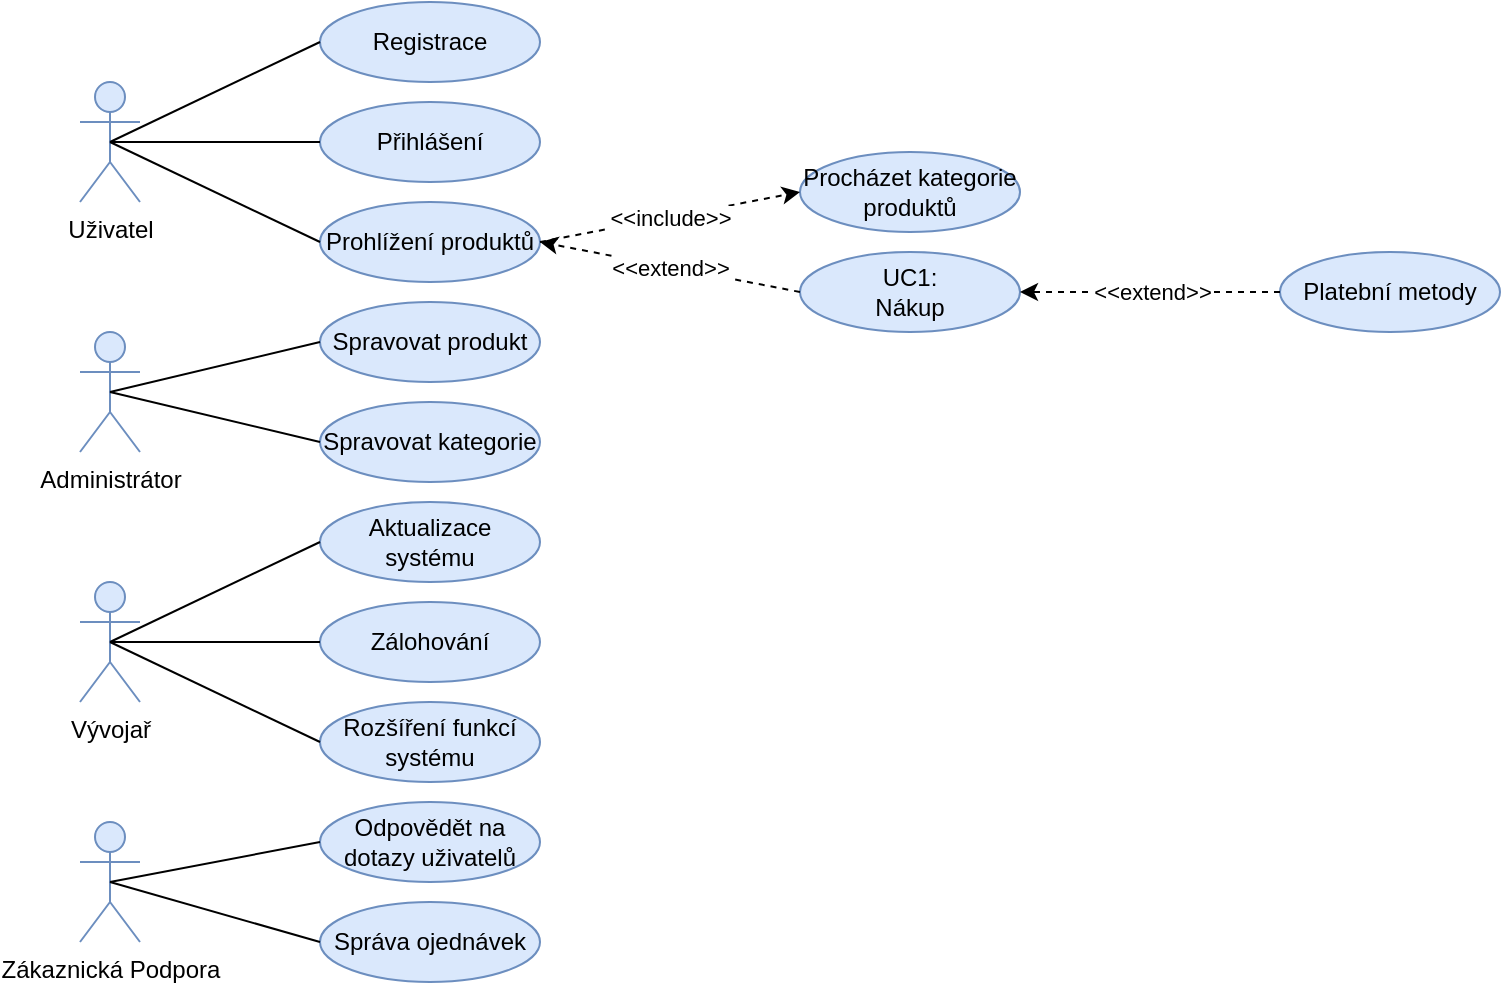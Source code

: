 <mxfile version="26.2.15">
  <diagram name="Page-1" id="AysCdQ7-knlk8cnn3zGX">
    <mxGraphModel dx="847" dy="539" grid="1" gridSize="10" guides="1" tooltips="1" connect="1" arrows="1" fold="1" page="1" pageScale="1" pageWidth="850" pageHeight="1100" math="0" shadow="0">
      <root>
        <mxCell id="0" />
        <mxCell id="1" parent="0" />
        <mxCell id="S-JD86c8oPenMrIcF_mf-1" value="Uživatel" style="shape=umlActor;verticalLabelPosition=bottom;verticalAlign=top;html=1;outlineConnect=0;fillColor=#dae8fc;strokeColor=#6c8ebf;" parent="1" vertex="1">
          <mxGeometry x="80" y="100" width="30" height="60" as="geometry" />
        </mxCell>
        <mxCell id="S-JD86c8oPenMrIcF_mf-9" value="Zákaznická Podpora" style="shape=umlActor;verticalLabelPosition=bottom;verticalAlign=top;html=1;outlineConnect=0;fillColor=#dae8fc;strokeColor=#6c8ebf;" parent="1" vertex="1">
          <mxGeometry x="80" y="470" width="30" height="60" as="geometry" />
        </mxCell>
        <mxCell id="S-JD86c8oPenMrIcF_mf-10" value="Registrace" style="ellipse;whiteSpace=wrap;html=1;fillColor=#dae8fc;strokeColor=#6c8ebf;" parent="1" vertex="1">
          <mxGeometry x="200" y="60" width="110" height="40" as="geometry" />
        </mxCell>
        <mxCell id="S-JD86c8oPenMrIcF_mf-11" value="Přihlášení" style="ellipse;whiteSpace=wrap;html=1;fillColor=#dae8fc;strokeColor=#6c8ebf;" parent="1" vertex="1">
          <mxGeometry x="200" y="110" width="110" height="40" as="geometry" />
        </mxCell>
        <mxCell id="S-JD86c8oPenMrIcF_mf-14" value="" style="endArrow=none;html=1;rounded=0;exitX=0.5;exitY=0.5;exitDx=0;exitDy=0;exitPerimeter=0;startFill=0;entryX=0;entryY=0.5;entryDx=0;entryDy=0;" parent="1" source="S-JD86c8oPenMrIcF_mf-1" target="S-JD86c8oPenMrIcF_mf-10" edge="1">
          <mxGeometry width="50" height="50" relative="1" as="geometry">
            <mxPoint x="240" y="230" as="sourcePoint" />
            <mxPoint x="410" y="180" as="targetPoint" />
          </mxGeometry>
        </mxCell>
        <mxCell id="S-JD86c8oPenMrIcF_mf-15" value="" style="endArrow=none;html=1;rounded=0;startFill=0;entryX=0;entryY=0.5;entryDx=0;entryDy=0;" parent="1" target="S-JD86c8oPenMrIcF_mf-11" edge="1">
          <mxGeometry width="50" height="50" relative="1" as="geometry">
            <mxPoint x="95" y="130" as="sourcePoint" />
            <mxPoint x="221" y="84" as="targetPoint" />
          </mxGeometry>
        </mxCell>
        <mxCell id="S-JD86c8oPenMrIcF_mf-17" value="UC1:&lt;div&gt;Nákup&lt;/div&gt;" style="ellipse;whiteSpace=wrap;html=1;fillColor=#dae8fc;strokeColor=#6c8ebf;" parent="1" vertex="1">
          <mxGeometry x="440" y="185" width="110" height="40" as="geometry" />
        </mxCell>
        <mxCell id="S-JD86c8oPenMrIcF_mf-19" value="Prohlížení produktů" style="ellipse;whiteSpace=wrap;html=1;fillColor=#dae8fc;strokeColor=#6c8ebf;" parent="1" vertex="1">
          <mxGeometry x="200" y="160" width="110" height="40" as="geometry" />
        </mxCell>
        <mxCell id="S-JD86c8oPenMrIcF_mf-20" value="" style="endArrow=none;html=1;rounded=0;exitX=0.5;exitY=0.5;exitDx=0;exitDy=0;exitPerimeter=0;entryX=0;entryY=0.5;entryDx=0;entryDy=0;" parent="1" source="S-JD86c8oPenMrIcF_mf-1" target="S-JD86c8oPenMrIcF_mf-19" edge="1">
          <mxGeometry width="50" height="50" relative="1" as="geometry">
            <mxPoint x="105" y="140" as="sourcePoint" />
            <mxPoint x="210" y="140" as="targetPoint" />
          </mxGeometry>
        </mxCell>
        <mxCell id="S-JD86c8oPenMrIcF_mf-21" value="Správa ojednávek" style="ellipse;whiteSpace=wrap;html=1;fillColor=#dae8fc;strokeColor=#6c8ebf;" parent="1" vertex="1">
          <mxGeometry x="200" y="510" width="110" height="40" as="geometry" />
        </mxCell>
        <mxCell id="S-JD86c8oPenMrIcF_mf-22" value="" style="endArrow=none;html=1;rounded=0;exitX=0.5;exitY=0.5;exitDx=0;exitDy=0;exitPerimeter=0;entryX=0;entryY=0.5;entryDx=0;entryDy=0;" parent="1" source="S-JD86c8oPenMrIcF_mf-9" target="S-JD86c8oPenMrIcF_mf-21" edge="1">
          <mxGeometry width="50" height="50" relative="1" as="geometry">
            <mxPoint x="260" y="400" as="sourcePoint" />
            <mxPoint x="310" y="350" as="targetPoint" />
          </mxGeometry>
        </mxCell>
        <mxCell id="S-JD86c8oPenMrIcF_mf-23" value="Odpovědět na dotazy uživatelů" style="ellipse;whiteSpace=wrap;html=1;fillColor=#dae8fc;strokeColor=#6c8ebf;" parent="1" vertex="1">
          <mxGeometry x="200" y="460" width="110" height="40" as="geometry" />
        </mxCell>
        <mxCell id="S-JD86c8oPenMrIcF_mf-24" value="" style="endArrow=none;html=1;rounded=0;entryX=0;entryY=0.5;entryDx=0;entryDy=0;exitX=0.5;exitY=0.5;exitDx=0;exitDy=0;exitPerimeter=0;" parent="1" source="S-JD86c8oPenMrIcF_mf-9" target="S-JD86c8oPenMrIcF_mf-23" edge="1">
          <mxGeometry width="50" height="50" relative="1" as="geometry">
            <mxPoint x="100" y="500" as="sourcePoint" />
            <mxPoint x="310" y="350" as="targetPoint" />
          </mxGeometry>
        </mxCell>
        <mxCell id="S-JD86c8oPenMrIcF_mf-26" value="Vývojař" style="shape=umlActor;verticalLabelPosition=bottom;verticalAlign=top;html=1;outlineConnect=0;fillColor=#dae8fc;strokeColor=#6c8ebf;" parent="1" vertex="1">
          <mxGeometry x="80" y="350" width="30" height="60" as="geometry" />
        </mxCell>
        <mxCell id="S-JD86c8oPenMrIcF_mf-27" value="Zálohování" style="ellipse;whiteSpace=wrap;html=1;fillColor=#dae8fc;strokeColor=#6c8ebf;" parent="1" vertex="1">
          <mxGeometry x="200" y="360" width="110" height="40" as="geometry" />
        </mxCell>
        <mxCell id="S-JD86c8oPenMrIcF_mf-28" value="" style="endArrow=none;html=1;rounded=0;exitX=0.5;exitY=0.5;exitDx=0;exitDy=0;exitPerimeter=0;entryX=0;entryY=0.5;entryDx=0;entryDy=0;" parent="1" source="S-JD86c8oPenMrIcF_mf-26" target="S-JD86c8oPenMrIcF_mf-27" edge="1">
          <mxGeometry width="50" height="50" relative="1" as="geometry">
            <mxPoint x="260" y="280" as="sourcePoint" />
            <mxPoint x="310" y="230" as="targetPoint" />
          </mxGeometry>
        </mxCell>
        <mxCell id="S-JD86c8oPenMrIcF_mf-29" value="Aktualizace systému" style="ellipse;whiteSpace=wrap;html=1;fillColor=#dae8fc;strokeColor=#6c8ebf;" parent="1" vertex="1">
          <mxGeometry x="200" y="310" width="110" height="40" as="geometry" />
        </mxCell>
        <mxCell id="S-JD86c8oPenMrIcF_mf-30" value="" style="endArrow=none;html=1;rounded=0;entryX=0;entryY=0.5;entryDx=0;entryDy=0;exitX=0.5;exitY=0.5;exitDx=0;exitDy=0;exitPerimeter=0;" parent="1" source="S-JD86c8oPenMrIcF_mf-26" target="S-JD86c8oPenMrIcF_mf-29" edge="1">
          <mxGeometry width="50" height="50" relative="1" as="geometry">
            <mxPoint x="100" y="380" as="sourcePoint" />
            <mxPoint x="310" y="230" as="targetPoint" />
          </mxGeometry>
        </mxCell>
        <mxCell id="S-JD86c8oPenMrIcF_mf-31" value="Rozšíření funkcí systému" style="ellipse;whiteSpace=wrap;html=1;fillColor=#dae8fc;strokeColor=#6c8ebf;" parent="1" vertex="1">
          <mxGeometry x="200" y="410" width="110" height="40" as="geometry" />
        </mxCell>
        <mxCell id="S-JD86c8oPenMrIcF_mf-32" value="" style="endArrow=none;html=1;rounded=0;entryX=0;entryY=0.5;entryDx=0;entryDy=0;exitX=0.5;exitY=0.5;exitDx=0;exitDy=0;exitPerimeter=0;" parent="1" source="S-JD86c8oPenMrIcF_mf-26" target="S-JD86c8oPenMrIcF_mf-31" edge="1">
          <mxGeometry width="50" height="50" relative="1" as="geometry">
            <mxPoint x="100" y="380" as="sourcePoint" />
            <mxPoint x="210" y="390" as="targetPoint" />
          </mxGeometry>
        </mxCell>
        <mxCell id="S-JD86c8oPenMrIcF_mf-40" value="Administrátor" style="shape=umlActor;verticalLabelPosition=bottom;verticalAlign=top;html=1;outlineConnect=0;fillColor=#dae8fc;strokeColor=#6c8ebf;" parent="1" vertex="1">
          <mxGeometry x="80" y="225" width="30" height="60" as="geometry" />
        </mxCell>
        <mxCell id="S-JD86c8oPenMrIcF_mf-41" value="Spravovat produkt" style="ellipse;whiteSpace=wrap;html=1;fillColor=#dae8fc;strokeColor=#6c8ebf;" parent="1" vertex="1">
          <mxGeometry x="200" y="210" width="110" height="40" as="geometry" />
        </mxCell>
        <mxCell id="S-JD86c8oPenMrIcF_mf-42" value="" style="endArrow=none;html=1;rounded=0;exitX=0.5;exitY=0.5;exitDx=0;exitDy=0;exitPerimeter=0;entryX=0;entryY=0.5;entryDx=0;entryDy=0;" parent="1" source="S-JD86c8oPenMrIcF_mf-40" target="S-JD86c8oPenMrIcF_mf-41" edge="1">
          <mxGeometry width="50" height="50" relative="1" as="geometry">
            <mxPoint x="260" y="155" as="sourcePoint" />
            <mxPoint x="310" y="105" as="targetPoint" />
          </mxGeometry>
        </mxCell>
        <mxCell id="S-JD86c8oPenMrIcF_mf-45" value="Spravovat kategorie" style="ellipse;whiteSpace=wrap;html=1;fillColor=#dae8fc;strokeColor=#6c8ebf;" parent="1" vertex="1">
          <mxGeometry x="200" y="260" width="110" height="40" as="geometry" />
        </mxCell>
        <mxCell id="S-JD86c8oPenMrIcF_mf-46" value="" style="endArrow=none;html=1;rounded=0;entryX=0;entryY=0.5;entryDx=0;entryDy=0;exitX=0.5;exitY=0.5;exitDx=0;exitDy=0;exitPerimeter=0;" parent="1" source="S-JD86c8oPenMrIcF_mf-40" target="S-JD86c8oPenMrIcF_mf-45" edge="1">
          <mxGeometry width="50" height="50" relative="1" as="geometry">
            <mxPoint x="100" y="255" as="sourcePoint" />
            <mxPoint x="210" y="265" as="targetPoint" />
          </mxGeometry>
        </mxCell>
        <mxCell id="S-JD86c8oPenMrIcF_mf-47" value="&amp;lt;&amp;lt;extend&amp;gt;&amp;gt;" style="endArrow=classic;html=1;rounded=0;dashed=1;exitX=0;exitY=0.5;exitDx=0;exitDy=0;entryX=1;entryY=0.5;entryDx=0;entryDy=0;" parent="1" source="S-JD86c8oPenMrIcF_mf-17" target="S-JD86c8oPenMrIcF_mf-19" edge="1">
          <mxGeometry x="-0.006" width="50" height="50" relative="1" as="geometry">
            <mxPoint x="310" y="130" as="sourcePoint" />
            <mxPoint x="350" y="230" as="targetPoint" />
            <mxPoint as="offset" />
          </mxGeometry>
        </mxCell>
        <mxCell id="S-JD86c8oPenMrIcF_mf-49" value="Platební metody" style="ellipse;whiteSpace=wrap;html=1;fillColor=#dae8fc;strokeColor=#6c8ebf;" parent="1" vertex="1">
          <mxGeometry x="680" y="185" width="110" height="40" as="geometry" />
        </mxCell>
        <mxCell id="S-JD86c8oPenMrIcF_mf-51" value="&amp;lt;&amp;lt;extend&lt;span style=&quot;background-color: light-dark(#ffffff, var(--ge-dark-color, #121212)); color: light-dark(rgb(0, 0, 0), rgb(255, 255, 255));&quot;&gt;&amp;gt;&amp;gt;&lt;/span&gt;" style="endArrow=classic;html=1;rounded=0;dashed=1;entryX=1;entryY=0.5;entryDx=0;entryDy=0;exitX=0;exitY=0.5;exitDx=0;exitDy=0;" parent="1" source="S-JD86c8oPenMrIcF_mf-49" target="S-JD86c8oPenMrIcF_mf-17" edge="1">
          <mxGeometry x="-0.004" width="50" height="50" relative="1" as="geometry">
            <mxPoint x="620" y="180" as="sourcePoint" />
            <mxPoint x="320" y="215" as="targetPoint" />
            <mxPoint as="offset" />
          </mxGeometry>
        </mxCell>
        <mxCell id="S-JD86c8oPenMrIcF_mf-52" value="Procházet kategorie produktů" style="ellipse;whiteSpace=wrap;html=1;fillColor=#dae8fc;strokeColor=#6c8ebf;" parent="1" vertex="1">
          <mxGeometry x="440" y="135" width="110" height="40" as="geometry" />
        </mxCell>
        <mxCell id="S-JD86c8oPenMrIcF_mf-55" value="&amp;lt;&amp;lt;include&amp;gt;&amp;gt;" style="endArrow=classic;html=1;rounded=0;dashed=1;entryX=0;entryY=0.5;entryDx=0;entryDy=0;exitX=1;exitY=0.5;exitDx=0;exitDy=0;" parent="1" source="S-JD86c8oPenMrIcF_mf-19" target="S-JD86c8oPenMrIcF_mf-52" edge="1">
          <mxGeometry x="-0.006" width="50" height="50" relative="1" as="geometry">
            <mxPoint x="380" y="90" as="sourcePoint" />
            <mxPoint x="310" y="130" as="targetPoint" />
            <mxPoint as="offset" />
          </mxGeometry>
        </mxCell>
      </root>
    </mxGraphModel>
  </diagram>
</mxfile>
